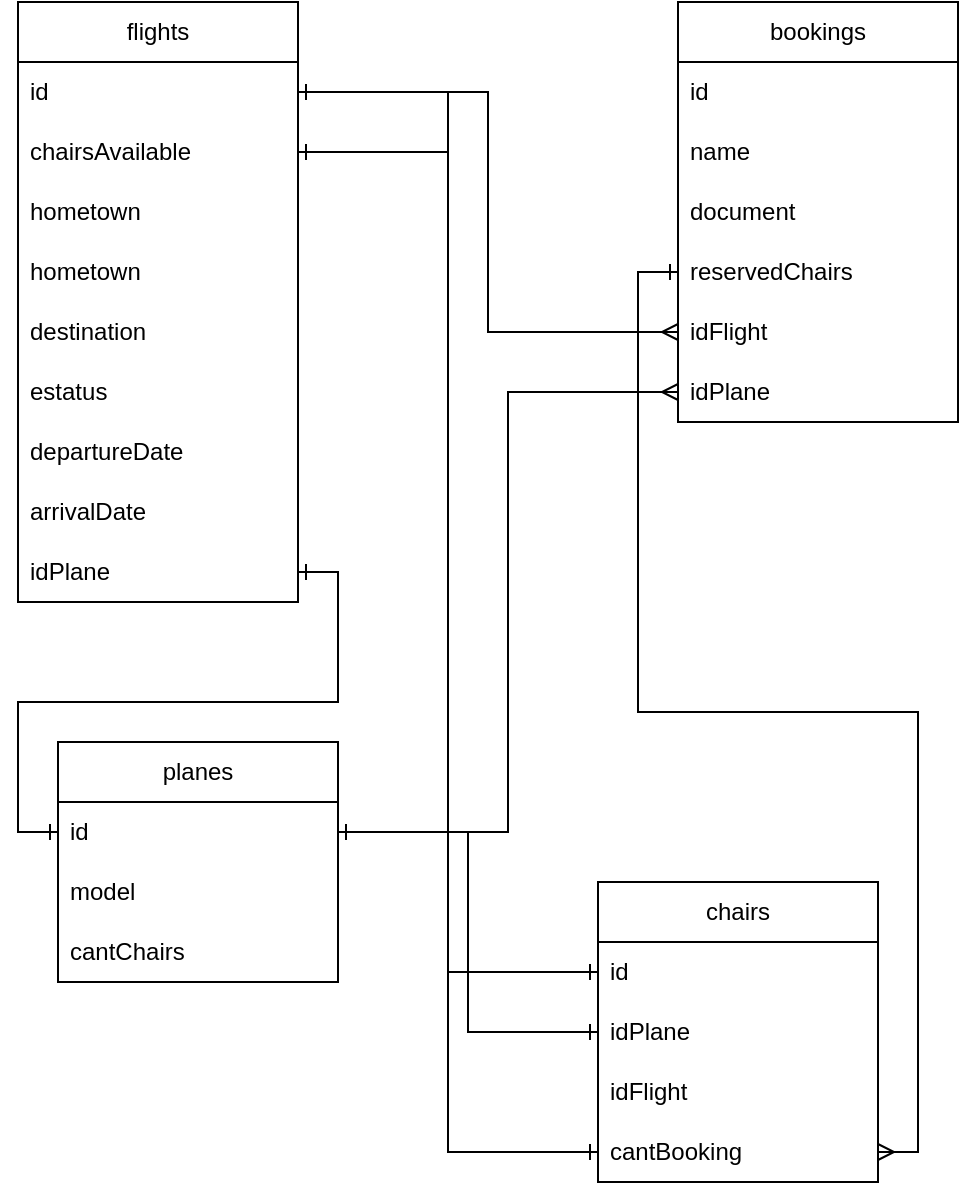 <mxfile version="23.1.2" type="github">
  <diagram name="Página-1" id="nmE-8ul9Hc2CQgWE2Ff8">
    <mxGraphModel dx="562" dy="773" grid="1" gridSize="10" guides="1" tooltips="1" connect="1" arrows="1" fold="1" page="1" pageScale="1" pageWidth="827" pageHeight="1169" math="0" shadow="0">
      <root>
        <mxCell id="0" />
        <mxCell id="1" parent="0" />
        <mxCell id="0ZQN66kF0VN17UOtF5Nn-1" value="flights" style="swimlane;fontStyle=0;childLayout=stackLayout;horizontal=1;startSize=30;horizontalStack=0;resizeParent=1;resizeParentMax=0;resizeLast=0;collapsible=1;marginBottom=0;whiteSpace=wrap;html=1;" vertex="1" parent="1">
          <mxGeometry x="40" y="120" width="140" height="300" as="geometry" />
        </mxCell>
        <mxCell id="0ZQN66kF0VN17UOtF5Nn-2" value="id" style="text;strokeColor=none;fillColor=none;align=left;verticalAlign=middle;spacingLeft=4;spacingRight=4;overflow=hidden;points=[[0,0.5],[1,0.5]];portConstraint=eastwest;rotatable=0;whiteSpace=wrap;html=1;" vertex="1" parent="0ZQN66kF0VN17UOtF5Nn-1">
          <mxGeometry y="30" width="140" height="30" as="geometry" />
        </mxCell>
        <mxCell id="0ZQN66kF0VN17UOtF5Nn-3" value="chairsAvailable" style="text;strokeColor=none;fillColor=none;align=left;verticalAlign=middle;spacingLeft=4;spacingRight=4;overflow=hidden;points=[[0,0.5],[1,0.5]];portConstraint=eastwest;rotatable=0;whiteSpace=wrap;html=1;" vertex="1" parent="0ZQN66kF0VN17UOtF5Nn-1">
          <mxGeometry y="60" width="140" height="30" as="geometry" />
        </mxCell>
        <mxCell id="0ZQN66kF0VN17UOtF5Nn-4" value="hometown" style="text;strokeColor=none;fillColor=none;align=left;verticalAlign=middle;spacingLeft=4;spacingRight=4;overflow=hidden;points=[[0,0.5],[1,0.5]];portConstraint=eastwest;rotatable=0;whiteSpace=wrap;html=1;" vertex="1" parent="0ZQN66kF0VN17UOtF5Nn-1">
          <mxGeometry y="90" width="140" height="30" as="geometry" />
        </mxCell>
        <mxCell id="0ZQN66kF0VN17UOtF5Nn-6" value="hometown" style="text;strokeColor=none;fillColor=none;align=left;verticalAlign=middle;spacingLeft=4;spacingRight=4;overflow=hidden;points=[[0,0.5],[1,0.5]];portConstraint=eastwest;rotatable=0;whiteSpace=wrap;html=1;" vertex="1" parent="0ZQN66kF0VN17UOtF5Nn-1">
          <mxGeometry y="120" width="140" height="30" as="geometry" />
        </mxCell>
        <mxCell id="0ZQN66kF0VN17UOtF5Nn-7" value="destination" style="text;strokeColor=none;fillColor=none;align=left;verticalAlign=middle;spacingLeft=4;spacingRight=4;overflow=hidden;points=[[0,0.5],[1,0.5]];portConstraint=eastwest;rotatable=0;whiteSpace=wrap;html=1;" vertex="1" parent="0ZQN66kF0VN17UOtF5Nn-1">
          <mxGeometry y="150" width="140" height="30" as="geometry" />
        </mxCell>
        <mxCell id="0ZQN66kF0VN17UOtF5Nn-8" value="estatus" style="text;strokeColor=none;fillColor=none;align=left;verticalAlign=middle;spacingLeft=4;spacingRight=4;overflow=hidden;points=[[0,0.5],[1,0.5]];portConstraint=eastwest;rotatable=0;whiteSpace=wrap;html=1;" vertex="1" parent="0ZQN66kF0VN17UOtF5Nn-1">
          <mxGeometry y="180" width="140" height="30" as="geometry" />
        </mxCell>
        <mxCell id="0ZQN66kF0VN17UOtF5Nn-9" value="departureDate" style="text;strokeColor=none;fillColor=none;align=left;verticalAlign=middle;spacingLeft=4;spacingRight=4;overflow=hidden;points=[[0,0.5],[1,0.5]];portConstraint=eastwest;rotatable=0;whiteSpace=wrap;html=1;" vertex="1" parent="0ZQN66kF0VN17UOtF5Nn-1">
          <mxGeometry y="210" width="140" height="30" as="geometry" />
        </mxCell>
        <mxCell id="0ZQN66kF0VN17UOtF5Nn-10" value="arrivalDate" style="text;strokeColor=none;fillColor=none;align=left;verticalAlign=middle;spacingLeft=4;spacingRight=4;overflow=hidden;points=[[0,0.5],[1,0.5]];portConstraint=eastwest;rotatable=0;whiteSpace=wrap;html=1;" vertex="1" parent="0ZQN66kF0VN17UOtF5Nn-1">
          <mxGeometry y="240" width="140" height="30" as="geometry" />
        </mxCell>
        <mxCell id="0ZQN66kF0VN17UOtF5Nn-11" value="idPlane" style="text;strokeColor=none;fillColor=none;align=left;verticalAlign=middle;spacingLeft=4;spacingRight=4;overflow=hidden;points=[[0,0.5],[1,0.5]];portConstraint=eastwest;rotatable=0;whiteSpace=wrap;html=1;" vertex="1" parent="0ZQN66kF0VN17UOtF5Nn-1">
          <mxGeometry y="270" width="140" height="30" as="geometry" />
        </mxCell>
        <mxCell id="0ZQN66kF0VN17UOtF5Nn-12" value="bookings" style="swimlane;fontStyle=0;childLayout=stackLayout;horizontal=1;startSize=30;horizontalStack=0;resizeParent=1;resizeParentMax=0;resizeLast=0;collapsible=1;marginBottom=0;whiteSpace=wrap;html=1;" vertex="1" parent="1">
          <mxGeometry x="370" y="120" width="140" height="210" as="geometry" />
        </mxCell>
        <mxCell id="0ZQN66kF0VN17UOtF5Nn-13" value="id" style="text;strokeColor=none;fillColor=none;align=left;verticalAlign=middle;spacingLeft=4;spacingRight=4;overflow=hidden;points=[[0,0.5],[1,0.5]];portConstraint=eastwest;rotatable=0;whiteSpace=wrap;html=1;" vertex="1" parent="0ZQN66kF0VN17UOtF5Nn-12">
          <mxGeometry y="30" width="140" height="30" as="geometry" />
        </mxCell>
        <mxCell id="0ZQN66kF0VN17UOtF5Nn-14" value="name" style="text;strokeColor=none;fillColor=none;align=left;verticalAlign=middle;spacingLeft=4;spacingRight=4;overflow=hidden;points=[[0,0.5],[1,0.5]];portConstraint=eastwest;rotatable=0;whiteSpace=wrap;html=1;" vertex="1" parent="0ZQN66kF0VN17UOtF5Nn-12">
          <mxGeometry y="60" width="140" height="30" as="geometry" />
        </mxCell>
        <mxCell id="0ZQN66kF0VN17UOtF5Nn-15" value="document" style="text;strokeColor=none;fillColor=none;align=left;verticalAlign=middle;spacingLeft=4;spacingRight=4;overflow=hidden;points=[[0,0.5],[1,0.5]];portConstraint=eastwest;rotatable=0;whiteSpace=wrap;html=1;" vertex="1" parent="0ZQN66kF0VN17UOtF5Nn-12">
          <mxGeometry y="90" width="140" height="30" as="geometry" />
        </mxCell>
        <mxCell id="0ZQN66kF0VN17UOtF5Nn-18" value="reservedChairs" style="text;strokeColor=none;fillColor=none;align=left;verticalAlign=middle;spacingLeft=4;spacingRight=4;overflow=hidden;points=[[0,0.5],[1,0.5]];portConstraint=eastwest;rotatable=0;whiteSpace=wrap;html=1;" vertex="1" parent="0ZQN66kF0VN17UOtF5Nn-12">
          <mxGeometry y="120" width="140" height="30" as="geometry" />
        </mxCell>
        <mxCell id="0ZQN66kF0VN17UOtF5Nn-16" value="idFlight" style="text;strokeColor=none;fillColor=none;align=left;verticalAlign=middle;spacingLeft=4;spacingRight=4;overflow=hidden;points=[[0,0.5],[1,0.5]];portConstraint=eastwest;rotatable=0;whiteSpace=wrap;html=1;" vertex="1" parent="0ZQN66kF0VN17UOtF5Nn-12">
          <mxGeometry y="150" width="140" height="30" as="geometry" />
        </mxCell>
        <mxCell id="0ZQN66kF0VN17UOtF5Nn-17" value="idPlane" style="text;strokeColor=none;fillColor=none;align=left;verticalAlign=middle;spacingLeft=4;spacingRight=4;overflow=hidden;points=[[0,0.5],[1,0.5]];portConstraint=eastwest;rotatable=0;whiteSpace=wrap;html=1;" vertex="1" parent="0ZQN66kF0VN17UOtF5Nn-12">
          <mxGeometry y="180" width="140" height="30" as="geometry" />
        </mxCell>
        <mxCell id="0ZQN66kF0VN17UOtF5Nn-19" value="planes" style="swimlane;fontStyle=0;childLayout=stackLayout;horizontal=1;startSize=30;horizontalStack=0;resizeParent=1;resizeParentMax=0;resizeLast=0;collapsible=1;marginBottom=0;whiteSpace=wrap;html=1;" vertex="1" parent="1">
          <mxGeometry x="60" y="490" width="140" height="120" as="geometry" />
        </mxCell>
        <mxCell id="0ZQN66kF0VN17UOtF5Nn-20" value="id" style="text;strokeColor=none;fillColor=none;align=left;verticalAlign=middle;spacingLeft=4;spacingRight=4;overflow=hidden;points=[[0,0.5],[1,0.5]];portConstraint=eastwest;rotatable=0;whiteSpace=wrap;html=1;" vertex="1" parent="0ZQN66kF0VN17UOtF5Nn-19">
          <mxGeometry y="30" width="140" height="30" as="geometry" />
        </mxCell>
        <mxCell id="0ZQN66kF0VN17UOtF5Nn-21" value="model" style="text;strokeColor=none;fillColor=none;align=left;verticalAlign=middle;spacingLeft=4;spacingRight=4;overflow=hidden;points=[[0,0.5],[1,0.5]];portConstraint=eastwest;rotatable=0;whiteSpace=wrap;html=1;" vertex="1" parent="0ZQN66kF0VN17UOtF5Nn-19">
          <mxGeometry y="60" width="140" height="30" as="geometry" />
        </mxCell>
        <mxCell id="0ZQN66kF0VN17UOtF5Nn-22" value="cantChairs" style="text;strokeColor=none;fillColor=none;align=left;verticalAlign=middle;spacingLeft=4;spacingRight=4;overflow=hidden;points=[[0,0.5],[1,0.5]];portConstraint=eastwest;rotatable=0;whiteSpace=wrap;html=1;" vertex="1" parent="0ZQN66kF0VN17UOtF5Nn-19">
          <mxGeometry y="90" width="140" height="30" as="geometry" />
        </mxCell>
        <mxCell id="0ZQN66kF0VN17UOtF5Nn-23" value="chairs" style="swimlane;fontStyle=0;childLayout=stackLayout;horizontal=1;startSize=30;horizontalStack=0;resizeParent=1;resizeParentMax=0;resizeLast=0;collapsible=1;marginBottom=0;whiteSpace=wrap;html=1;" vertex="1" parent="1">
          <mxGeometry x="330" y="560" width="140" height="150" as="geometry" />
        </mxCell>
        <mxCell id="0ZQN66kF0VN17UOtF5Nn-24" value="id" style="text;strokeColor=none;fillColor=none;align=left;verticalAlign=middle;spacingLeft=4;spacingRight=4;overflow=hidden;points=[[0,0.5],[1,0.5]];portConstraint=eastwest;rotatable=0;whiteSpace=wrap;html=1;" vertex="1" parent="0ZQN66kF0VN17UOtF5Nn-23">
          <mxGeometry y="30" width="140" height="30" as="geometry" />
        </mxCell>
        <mxCell id="0ZQN66kF0VN17UOtF5Nn-25" value="idPlane" style="text;strokeColor=none;fillColor=none;align=left;verticalAlign=middle;spacingLeft=4;spacingRight=4;overflow=hidden;points=[[0,0.5],[1,0.5]];portConstraint=eastwest;rotatable=0;whiteSpace=wrap;html=1;" vertex="1" parent="0ZQN66kF0VN17UOtF5Nn-23">
          <mxGeometry y="60" width="140" height="30" as="geometry" />
        </mxCell>
        <mxCell id="0ZQN66kF0VN17UOtF5Nn-26" value="idFlight" style="text;strokeColor=none;fillColor=none;align=left;verticalAlign=middle;spacingLeft=4;spacingRight=4;overflow=hidden;points=[[0,0.5],[1,0.5]];portConstraint=eastwest;rotatable=0;whiteSpace=wrap;html=1;" vertex="1" parent="0ZQN66kF0VN17UOtF5Nn-23">
          <mxGeometry y="90" width="140" height="30" as="geometry" />
        </mxCell>
        <mxCell id="0ZQN66kF0VN17UOtF5Nn-27" value="cantBooking" style="text;strokeColor=none;fillColor=none;align=left;verticalAlign=middle;spacingLeft=4;spacingRight=4;overflow=hidden;points=[[0,0.5],[1,0.5]];portConstraint=eastwest;rotatable=0;whiteSpace=wrap;html=1;" vertex="1" parent="0ZQN66kF0VN17UOtF5Nn-23">
          <mxGeometry y="120" width="140" height="30" as="geometry" />
        </mxCell>
        <mxCell id="0ZQN66kF0VN17UOtF5Nn-29" style="edgeStyle=orthogonalEdgeStyle;rounded=0;orthogonalLoop=1;jettySize=auto;html=1;exitX=1;exitY=0.5;exitDx=0;exitDy=0;startArrow=ERone;startFill=0;endArrow=ERmany;endFill=0;" edge="1" parent="1" source="0ZQN66kF0VN17UOtF5Nn-2" target="0ZQN66kF0VN17UOtF5Nn-16">
          <mxGeometry relative="1" as="geometry" />
        </mxCell>
        <mxCell id="0ZQN66kF0VN17UOtF5Nn-30" style="edgeStyle=orthogonalEdgeStyle;rounded=0;orthogonalLoop=1;jettySize=auto;html=1;exitX=1;exitY=0.5;exitDx=0;exitDy=0;entryX=0;entryY=0.5;entryDx=0;entryDy=0;startArrow=ERone;startFill=0;endArrow=ERmany;endFill=0;" edge="1" parent="1" source="0ZQN66kF0VN17UOtF5Nn-20" target="0ZQN66kF0VN17UOtF5Nn-17">
          <mxGeometry relative="1" as="geometry" />
        </mxCell>
        <mxCell id="0ZQN66kF0VN17UOtF5Nn-32" style="edgeStyle=orthogonalEdgeStyle;rounded=0;orthogonalLoop=1;jettySize=auto;html=1;entryX=1;entryY=0.5;entryDx=0;entryDy=0;startArrow=ERone;startFill=0;endArrow=ERone;endFill=0;" edge="1" parent="1" source="0ZQN66kF0VN17UOtF5Nn-20" target="0ZQN66kF0VN17UOtF5Nn-11">
          <mxGeometry relative="1" as="geometry" />
        </mxCell>
        <mxCell id="0ZQN66kF0VN17UOtF5Nn-34" style="edgeStyle=orthogonalEdgeStyle;rounded=0;orthogonalLoop=1;jettySize=auto;html=1;startArrow=ERone;startFill=0;endArrow=ERone;endFill=0;" edge="1" parent="1" source="0ZQN66kF0VN17UOtF5Nn-27" target="0ZQN66kF0VN17UOtF5Nn-3">
          <mxGeometry relative="1" as="geometry" />
        </mxCell>
        <mxCell id="0ZQN66kF0VN17UOtF5Nn-35" style="edgeStyle=orthogonalEdgeStyle;rounded=0;orthogonalLoop=1;jettySize=auto;html=1;entryX=0;entryY=0.5;entryDx=0;entryDy=0;startArrow=ERone;startFill=0;endArrow=ERone;endFill=0;" edge="1" parent="1" source="0ZQN66kF0VN17UOtF5Nn-20" target="0ZQN66kF0VN17UOtF5Nn-25">
          <mxGeometry relative="1" as="geometry" />
        </mxCell>
        <mxCell id="0ZQN66kF0VN17UOtF5Nn-36" style="edgeStyle=orthogonalEdgeStyle;rounded=0;orthogonalLoop=1;jettySize=auto;html=1;entryX=0;entryY=0.5;entryDx=0;entryDy=0;endArrow=ERone;endFill=0;startArrow=ERone;startFill=0;" edge="1" parent="1" source="0ZQN66kF0VN17UOtF5Nn-2" target="0ZQN66kF0VN17UOtF5Nn-24">
          <mxGeometry relative="1" as="geometry" />
        </mxCell>
        <mxCell id="0ZQN66kF0VN17UOtF5Nn-37" style="edgeStyle=orthogonalEdgeStyle;rounded=0;orthogonalLoop=1;jettySize=auto;html=1;endArrow=ERmany;endFill=0;startArrow=ERone;startFill=0;" edge="1" parent="1" source="0ZQN66kF0VN17UOtF5Nn-18" target="0ZQN66kF0VN17UOtF5Nn-27">
          <mxGeometry relative="1" as="geometry" />
        </mxCell>
      </root>
    </mxGraphModel>
  </diagram>
</mxfile>
